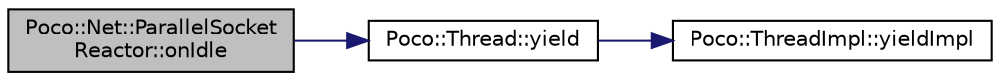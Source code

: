 digraph "Poco::Net::ParallelSocketReactor::onIdle"
{
 // LATEX_PDF_SIZE
  edge [fontname="Helvetica",fontsize="10",labelfontname="Helvetica",labelfontsize="10"];
  node [fontname="Helvetica",fontsize="10",shape=record];
  rankdir="LR";
  Node1 [label="Poco::Net::ParallelSocket\lReactor::onIdle",height=0.2,width=0.4,color="black", fillcolor="grey75", style="filled", fontcolor="black",tooltip=" "];
  Node1 -> Node2 [color="midnightblue",fontsize="10",style="solid"];
  Node2 [label="Poco::Thread::yield",height=0.2,width=0.4,color="black", fillcolor="white", style="filled",URL="$classPoco_1_1Thread.html#a90836eeaccd6cea46d0e75409ffbe5e1",tooltip=" "];
  Node2 -> Node3 [color="midnightblue",fontsize="10",style="solid"];
  Node3 [label="Poco::ThreadImpl::yieldImpl",height=0.2,width=0.4,color="black", fillcolor="white", style="filled",URL="$classPoco_1_1ThreadImpl.html#a309b57d332d753305bcd5269573ee97f",tooltip=" "];
}
